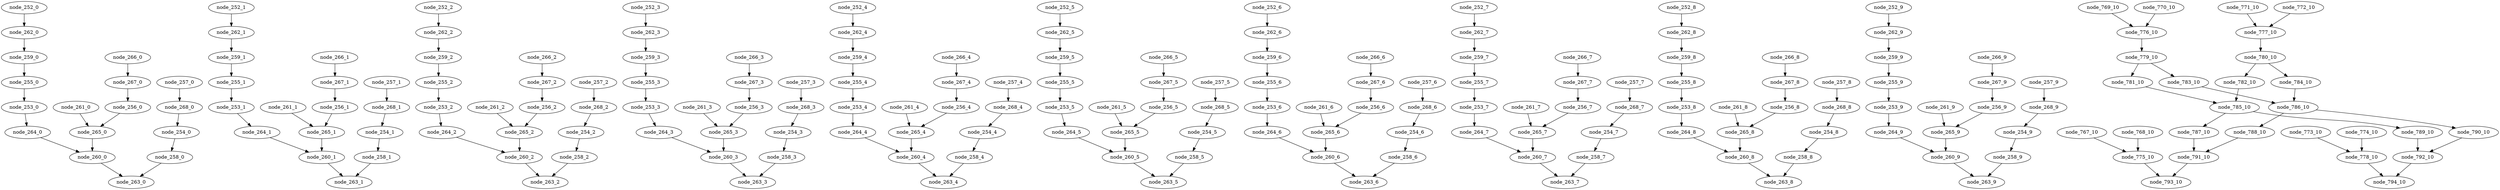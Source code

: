 digraph horner_bezier_surf_horner_bezier_surf_horner_bezier_surf_horner_bezier_surf_horner_bezier_surf_horner_bezier_surf_horner_bezier_surf_horner_bezier_surf_horner_bezier_surf_horner_bezier_surf_arf {

	node_252_0 -> node_262_0
	node_253_0 -> node_264_0
	node_254_0 -> node_258_0
	node_255_0 -> node_253_0
	node_256_0 -> node_265_0
	node_257_0 -> node_268_0
	node_258_0 -> node_263_0
	node_259_0 -> node_255_0
	node_260_0 -> node_263_0
	node_261_0 -> node_265_0
	node_262_0 -> node_259_0
	node_264_0 -> node_260_0
	node_265_0 -> node_260_0
	node_266_0 -> node_267_0
	node_267_0 -> node_256_0
	node_268_0 -> node_254_0

	node_252_1 -> node_262_1
	node_253_1 -> node_264_1
	node_254_1 -> node_258_1
	node_255_1 -> node_253_1
	node_256_1 -> node_265_1
	node_257_1 -> node_268_1
	node_258_1 -> node_263_1
	node_259_1 -> node_255_1
	node_260_1 -> node_263_1
	node_261_1 -> node_265_1
	node_262_1 -> node_259_1
	node_264_1 -> node_260_1
	node_265_1 -> node_260_1
	node_266_1 -> node_267_1
	node_267_1 -> node_256_1
	node_268_1 -> node_254_1

	node_252_2 -> node_262_2
	node_253_2 -> node_264_2
	node_254_2 -> node_258_2
	node_255_2 -> node_253_2
	node_256_2 -> node_265_2
	node_257_2 -> node_268_2
	node_258_2 -> node_263_2
	node_259_2 -> node_255_2
	node_260_2 -> node_263_2
	node_261_2 -> node_265_2
	node_262_2 -> node_259_2
	node_264_2 -> node_260_2
	node_265_2 -> node_260_2
	node_266_2 -> node_267_2
	node_267_2 -> node_256_2
	node_268_2 -> node_254_2

	node_252_3 -> node_262_3
	node_253_3 -> node_264_3
	node_254_3 -> node_258_3
	node_255_3 -> node_253_3
	node_256_3 -> node_265_3
	node_257_3 -> node_268_3
	node_258_3 -> node_263_3
	node_259_3 -> node_255_3
	node_260_3 -> node_263_3
	node_261_3 -> node_265_3
	node_262_3 -> node_259_3
	node_264_3 -> node_260_3
	node_265_3 -> node_260_3
	node_266_3 -> node_267_3
	node_267_3 -> node_256_3
	node_268_3 -> node_254_3

	node_252_4 -> node_262_4
	node_253_4 -> node_264_4
	node_254_4 -> node_258_4
	node_255_4 -> node_253_4
	node_256_4 -> node_265_4
	node_257_4 -> node_268_4
	node_258_4 -> node_263_4
	node_259_4 -> node_255_4
	node_260_4 -> node_263_4
	node_261_4 -> node_265_4
	node_262_4 -> node_259_4
	node_264_4 -> node_260_4
	node_265_4 -> node_260_4
	node_266_4 -> node_267_4
	node_267_4 -> node_256_4
	node_268_4 -> node_254_4

	node_252_5 -> node_262_5
	node_253_5 -> node_264_5
	node_254_5 -> node_258_5
	node_255_5 -> node_253_5
	node_256_5 -> node_265_5
	node_257_5 -> node_268_5
	node_258_5 -> node_263_5
	node_259_5 -> node_255_5
	node_260_5 -> node_263_5
	node_261_5 -> node_265_5
	node_262_5 -> node_259_5
	node_264_5 -> node_260_5
	node_265_5 -> node_260_5
	node_266_5 -> node_267_5
	node_267_5 -> node_256_5
	node_268_5 -> node_254_5

	node_252_6 -> node_262_6
	node_253_6 -> node_264_6
	node_254_6 -> node_258_6
	node_255_6 -> node_253_6
	node_256_6 -> node_265_6
	node_257_6 -> node_268_6
	node_258_6 -> node_263_6
	node_259_6 -> node_255_6
	node_260_6 -> node_263_6
	node_261_6 -> node_265_6
	node_262_6 -> node_259_6
	node_264_6 -> node_260_6
	node_265_6 -> node_260_6
	node_266_6 -> node_267_6
	node_267_6 -> node_256_6
	node_268_6 -> node_254_6

	node_252_7 -> node_262_7
	node_253_7 -> node_264_7
	node_254_7 -> node_258_7
	node_255_7 -> node_253_7
	node_256_7 -> node_265_7
	node_257_7 -> node_268_7
	node_258_7 -> node_263_7
	node_259_7 -> node_255_7
	node_260_7 -> node_263_7
	node_261_7 -> node_265_7
	node_262_7 -> node_259_7
	node_264_7 -> node_260_7
	node_265_7 -> node_260_7
	node_266_7 -> node_267_7
	node_267_7 -> node_256_7
	node_268_7 -> node_254_7

	node_252_8 -> node_262_8
	node_253_8 -> node_264_8
	node_254_8 -> node_258_8
	node_255_8 -> node_253_8
	node_256_8 -> node_265_8
	node_257_8 -> node_268_8
	node_258_8 -> node_263_8
	node_259_8 -> node_255_8
	node_260_8 -> node_263_8
	node_261_8 -> node_265_8
	node_262_8 -> node_259_8
	node_264_8 -> node_260_8
	node_265_8 -> node_260_8
	node_266_8 -> node_267_8
	node_267_8 -> node_256_8
	node_268_8 -> node_254_8

	node_252_9 -> node_262_9
	node_253_9 -> node_264_9
	node_254_9 -> node_258_9
	node_255_9 -> node_253_9
	node_256_9 -> node_265_9
	node_257_9 -> node_268_9
	node_258_9 -> node_263_9
	node_259_9 -> node_255_9
	node_260_9 -> node_263_9
	node_261_9 -> node_265_9
	node_262_9 -> node_259_9
	node_264_9 -> node_260_9
	node_265_9 -> node_260_9
	node_266_9 -> node_267_9
	node_267_9 -> node_256_9
	node_268_9 -> node_254_9

	node_767_10 -> node_775_10
	node_768_10 -> node_775_10
	node_769_10 -> node_776_10
	node_770_10 -> node_776_10
	node_771_10 -> node_777_10
	node_772_10 -> node_777_10
	node_773_10 -> node_778_10
	node_774_10 -> node_778_10
	node_775_10 -> node_793_10
	node_776_10 -> node_779_10
	node_777_10 -> node_780_10
	node_778_10 -> node_794_10
	node_779_10 -> node_781_10
	node_779_10 -> node_783_10
	node_780_10 -> node_782_10
	node_780_10 -> node_784_10
	node_781_10 -> node_785_10
	node_782_10 -> node_785_10
	node_783_10 -> node_786_10
	node_784_10 -> node_786_10
	node_785_10 -> node_787_10
	node_785_10 -> node_789_10
	node_786_10 -> node_788_10
	node_786_10 -> node_790_10
	node_787_10 -> node_791_10
	node_788_10 -> node_791_10
	node_789_10 -> node_792_10
	node_790_10 -> node_792_10
	node_791_10 -> node_793_10
	node_792_10 -> node_794_10

}